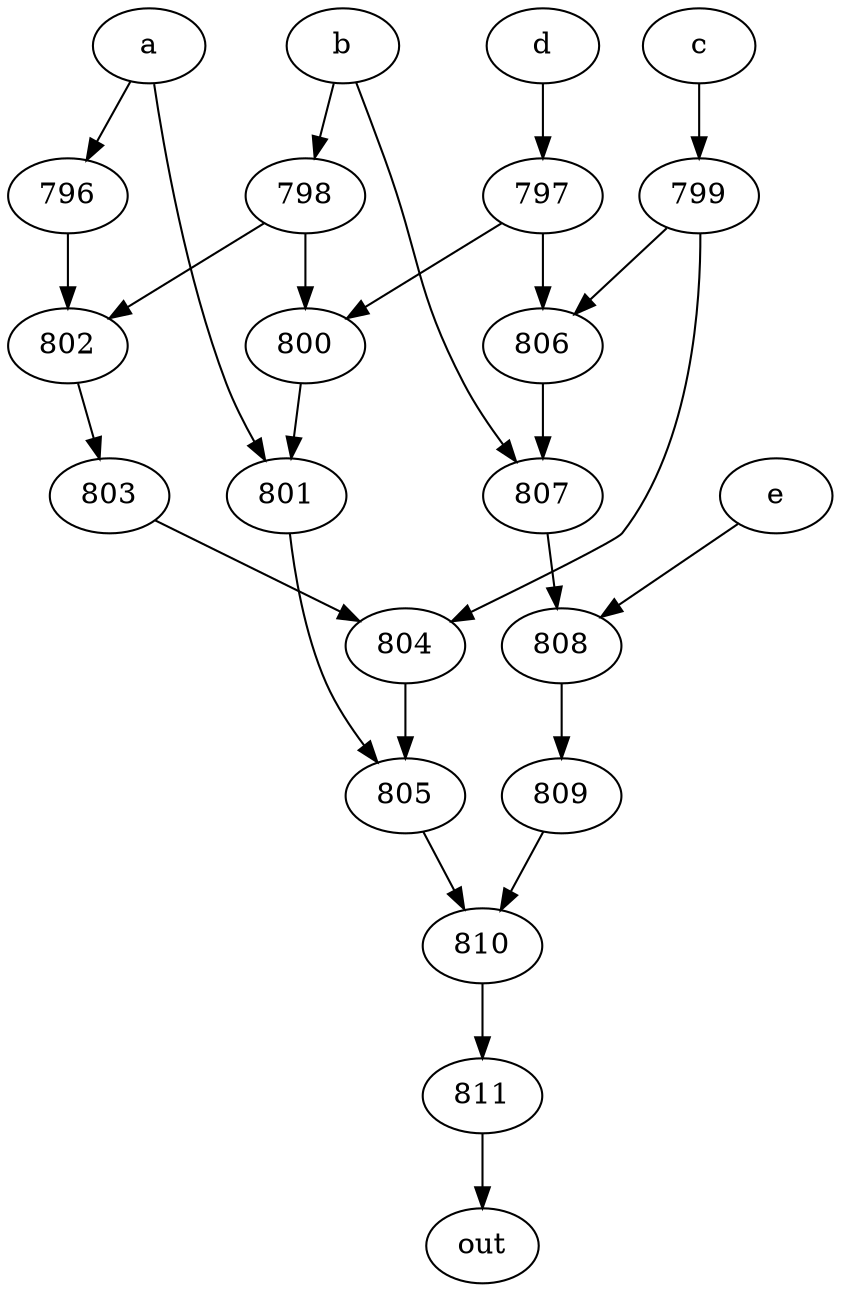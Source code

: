 strict digraph "" {
	811 -> out;
	a -> 796;
	a -> 801;
	796 -> 802;
	801 -> 805;
	802 -> 803;
	805 -> 810;
	b -> 798;
	b -> 807;
	798 -> 802;
	798 -> 800;
	807 -> 808;
	800 -> 801;
	808 -> 809;
	c -> 799;
	799 -> 804;
	799 -> 806;
	804 -> 805;
	806 -> 807;
	d -> 797;
	797 -> 800;
	797 -> 806;
	e -> 808;
	809 -> 810;
	803 -> 804;
	810 -> 811;
}
